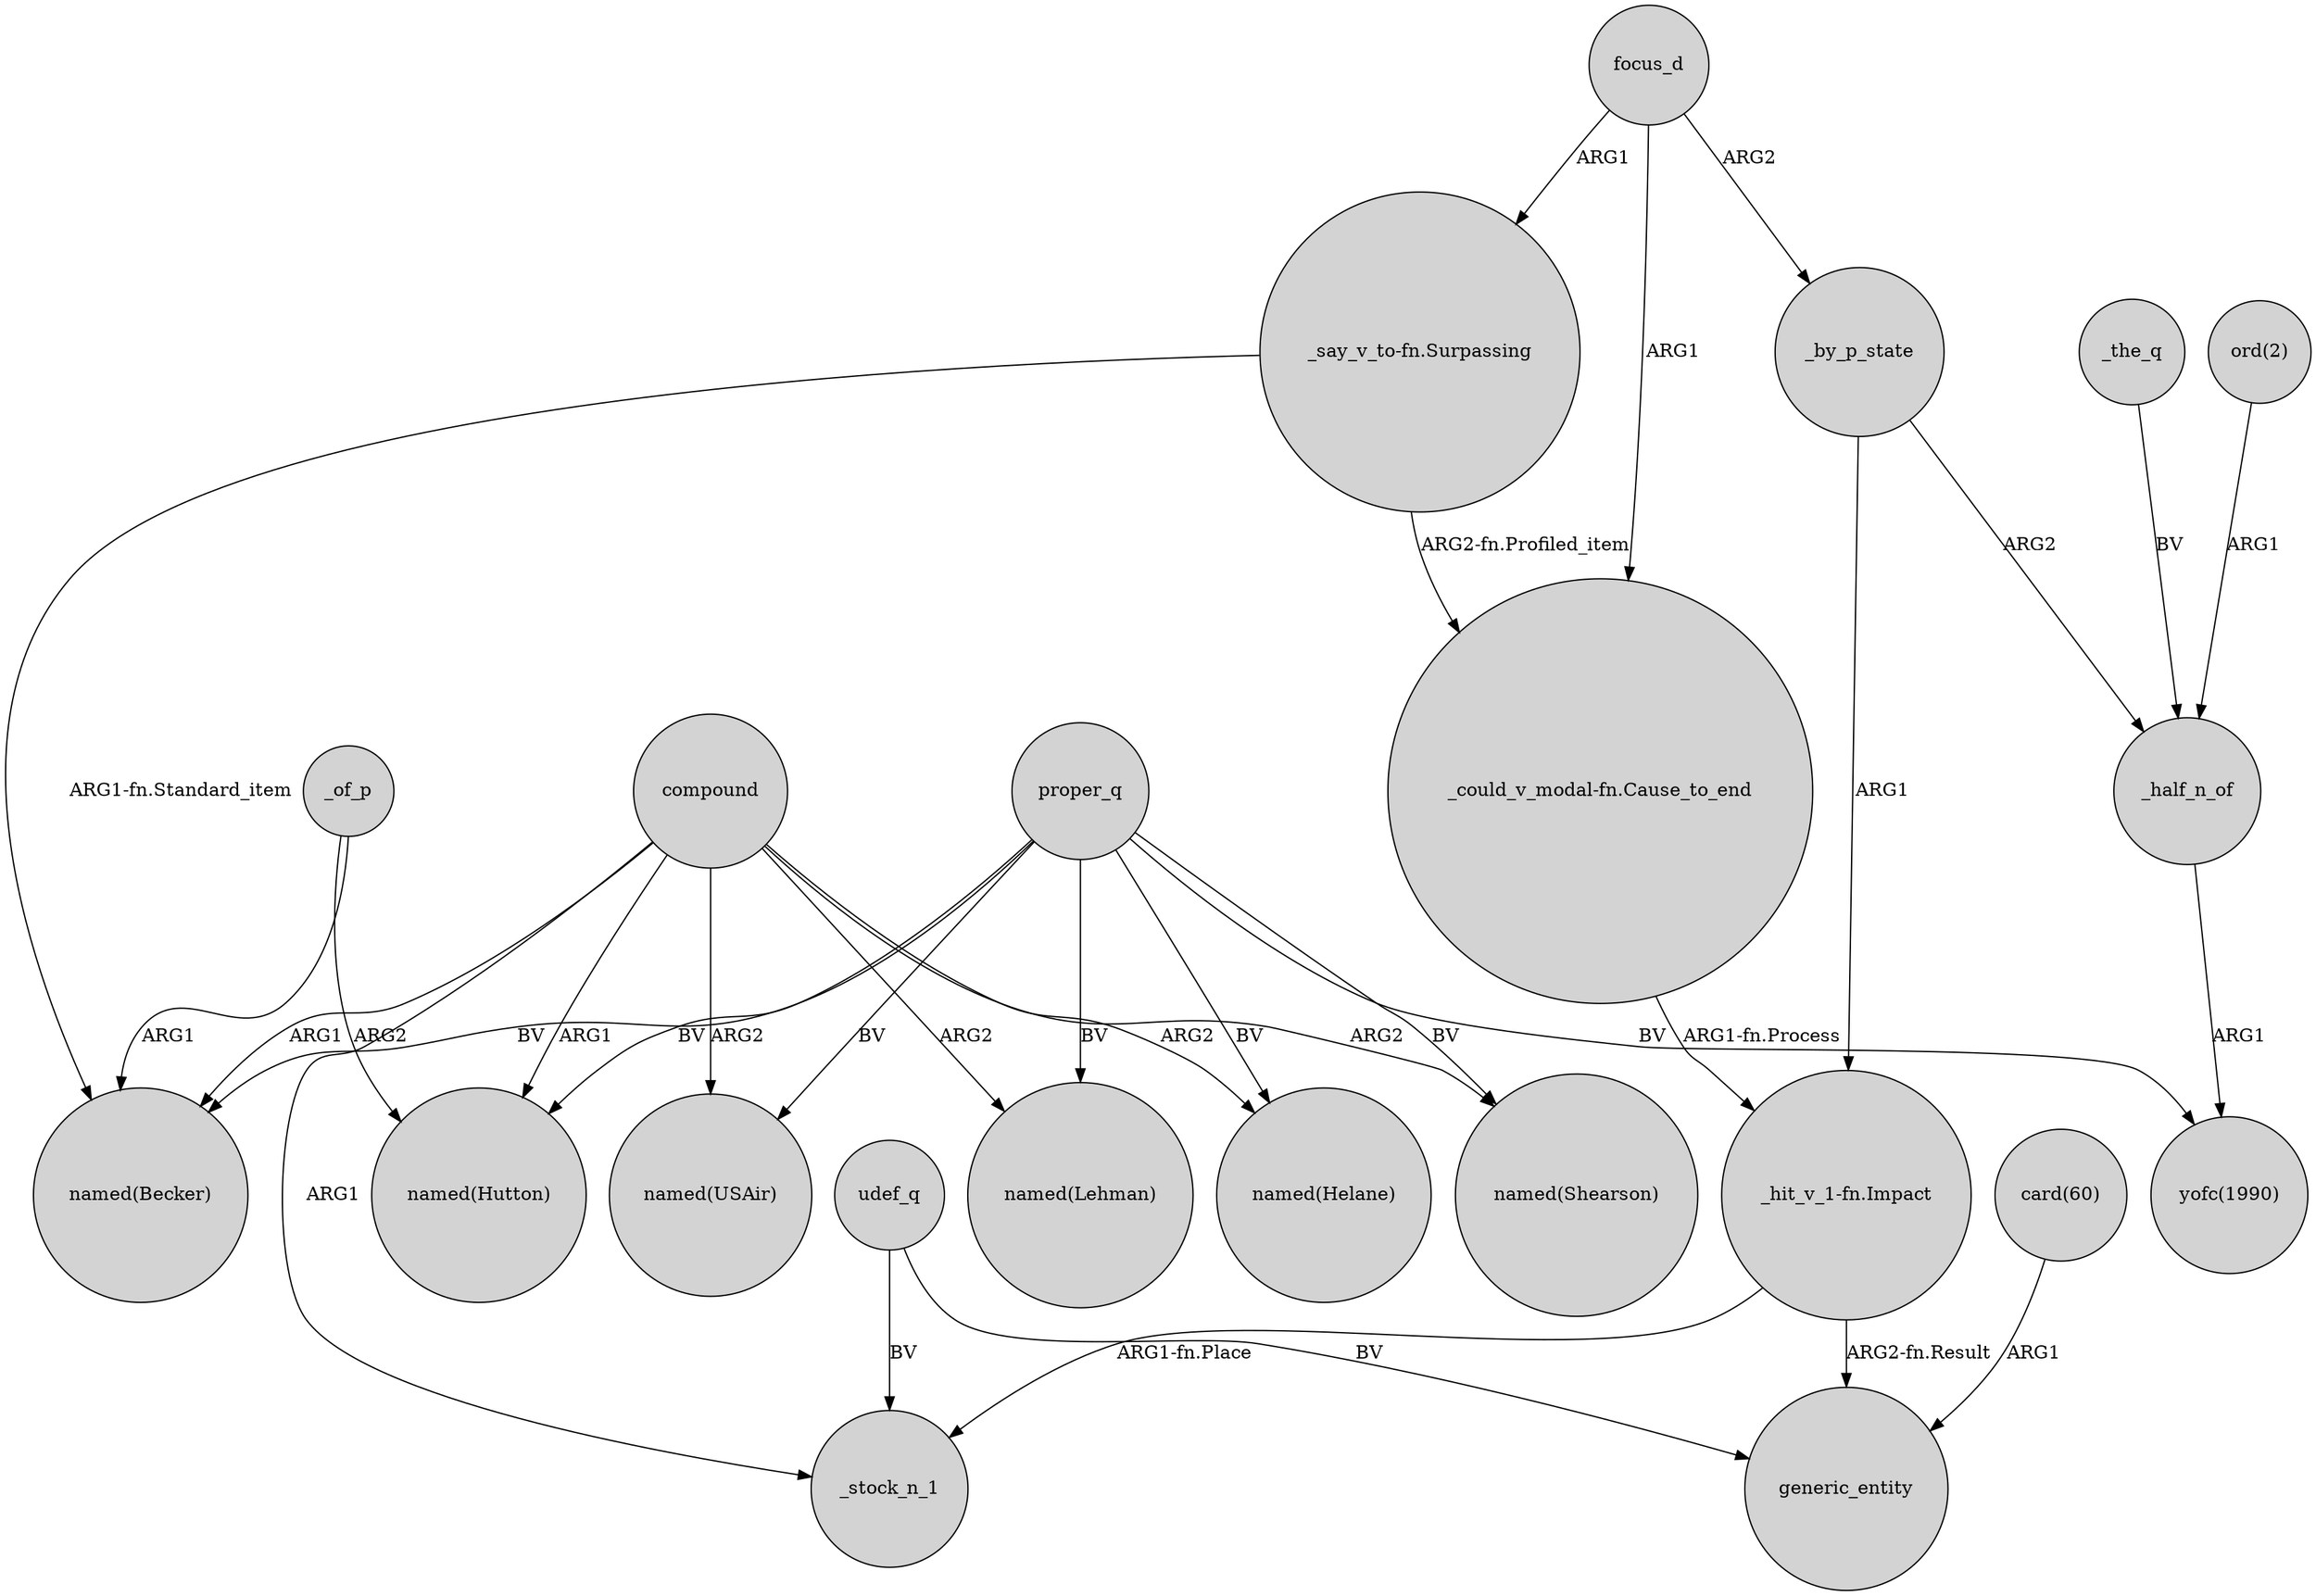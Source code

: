 digraph {
	node [shape=circle style=filled]
	compound -> "named(Hutton)" [label=ARG1]
	_of_p -> "named(Hutton)" [label=ARG2]
	compound -> "named(Lehman)" [label=ARG2]
	compound -> "named(Shearson)" [label=ARG2]
	compound -> "named(USAir)" [label=ARG2]
	"ord(2)" -> _half_n_of [label=ARG1]
	focus_d -> "_could_v_modal-fn.Cause_to_end" [label=ARG1]
	"_hit_v_1-fn.Impact" -> generic_entity [label="ARG2-fn.Result"]
	"_could_v_modal-fn.Cause_to_end" -> "_hit_v_1-fn.Impact" [label="ARG1-fn.Process"]
	proper_q -> "named(Becker)" [label=BV]
	"_say_v_to-fn.Surpassing" -> "_could_v_modal-fn.Cause_to_end" [label="ARG2-fn.Profiled_item"]
	_by_p_state -> _half_n_of [label=ARG2]
	proper_q -> "named(Hutton)" [label=BV]
	proper_q -> "named(Shearson)" [label=BV]
	udef_q -> generic_entity [label=BV]
	compound -> _stock_n_1 [label=ARG1]
	_half_n_of -> "yofc(1990)" [label=ARG1]
	udef_q -> _stock_n_1 [label=BV]
	"_hit_v_1-fn.Impact" -> _stock_n_1 [label="ARG1-fn.Place"]
	_by_p_state -> "_hit_v_1-fn.Impact" [label=ARG1]
	_the_q -> _half_n_of [label=BV]
	proper_q -> "yofc(1990)" [label=BV]
	focus_d -> _by_p_state [label=ARG2]
	compound -> "named(Helane)" [label=ARG2]
	focus_d -> "_say_v_to-fn.Surpassing" [label=ARG1]
	proper_q -> "named(Helane)" [label=BV]
	"_say_v_to-fn.Surpassing" -> "named(Becker)" [label="ARG1-fn.Standard_item"]
	"card(60)" -> generic_entity [label=ARG1]
	compound -> "named(Becker)" [label=ARG1]
	proper_q -> "named(Lehman)" [label=BV]
	proper_q -> "named(USAir)" [label=BV]
	_of_p -> "named(Becker)" [label=ARG1]
}
